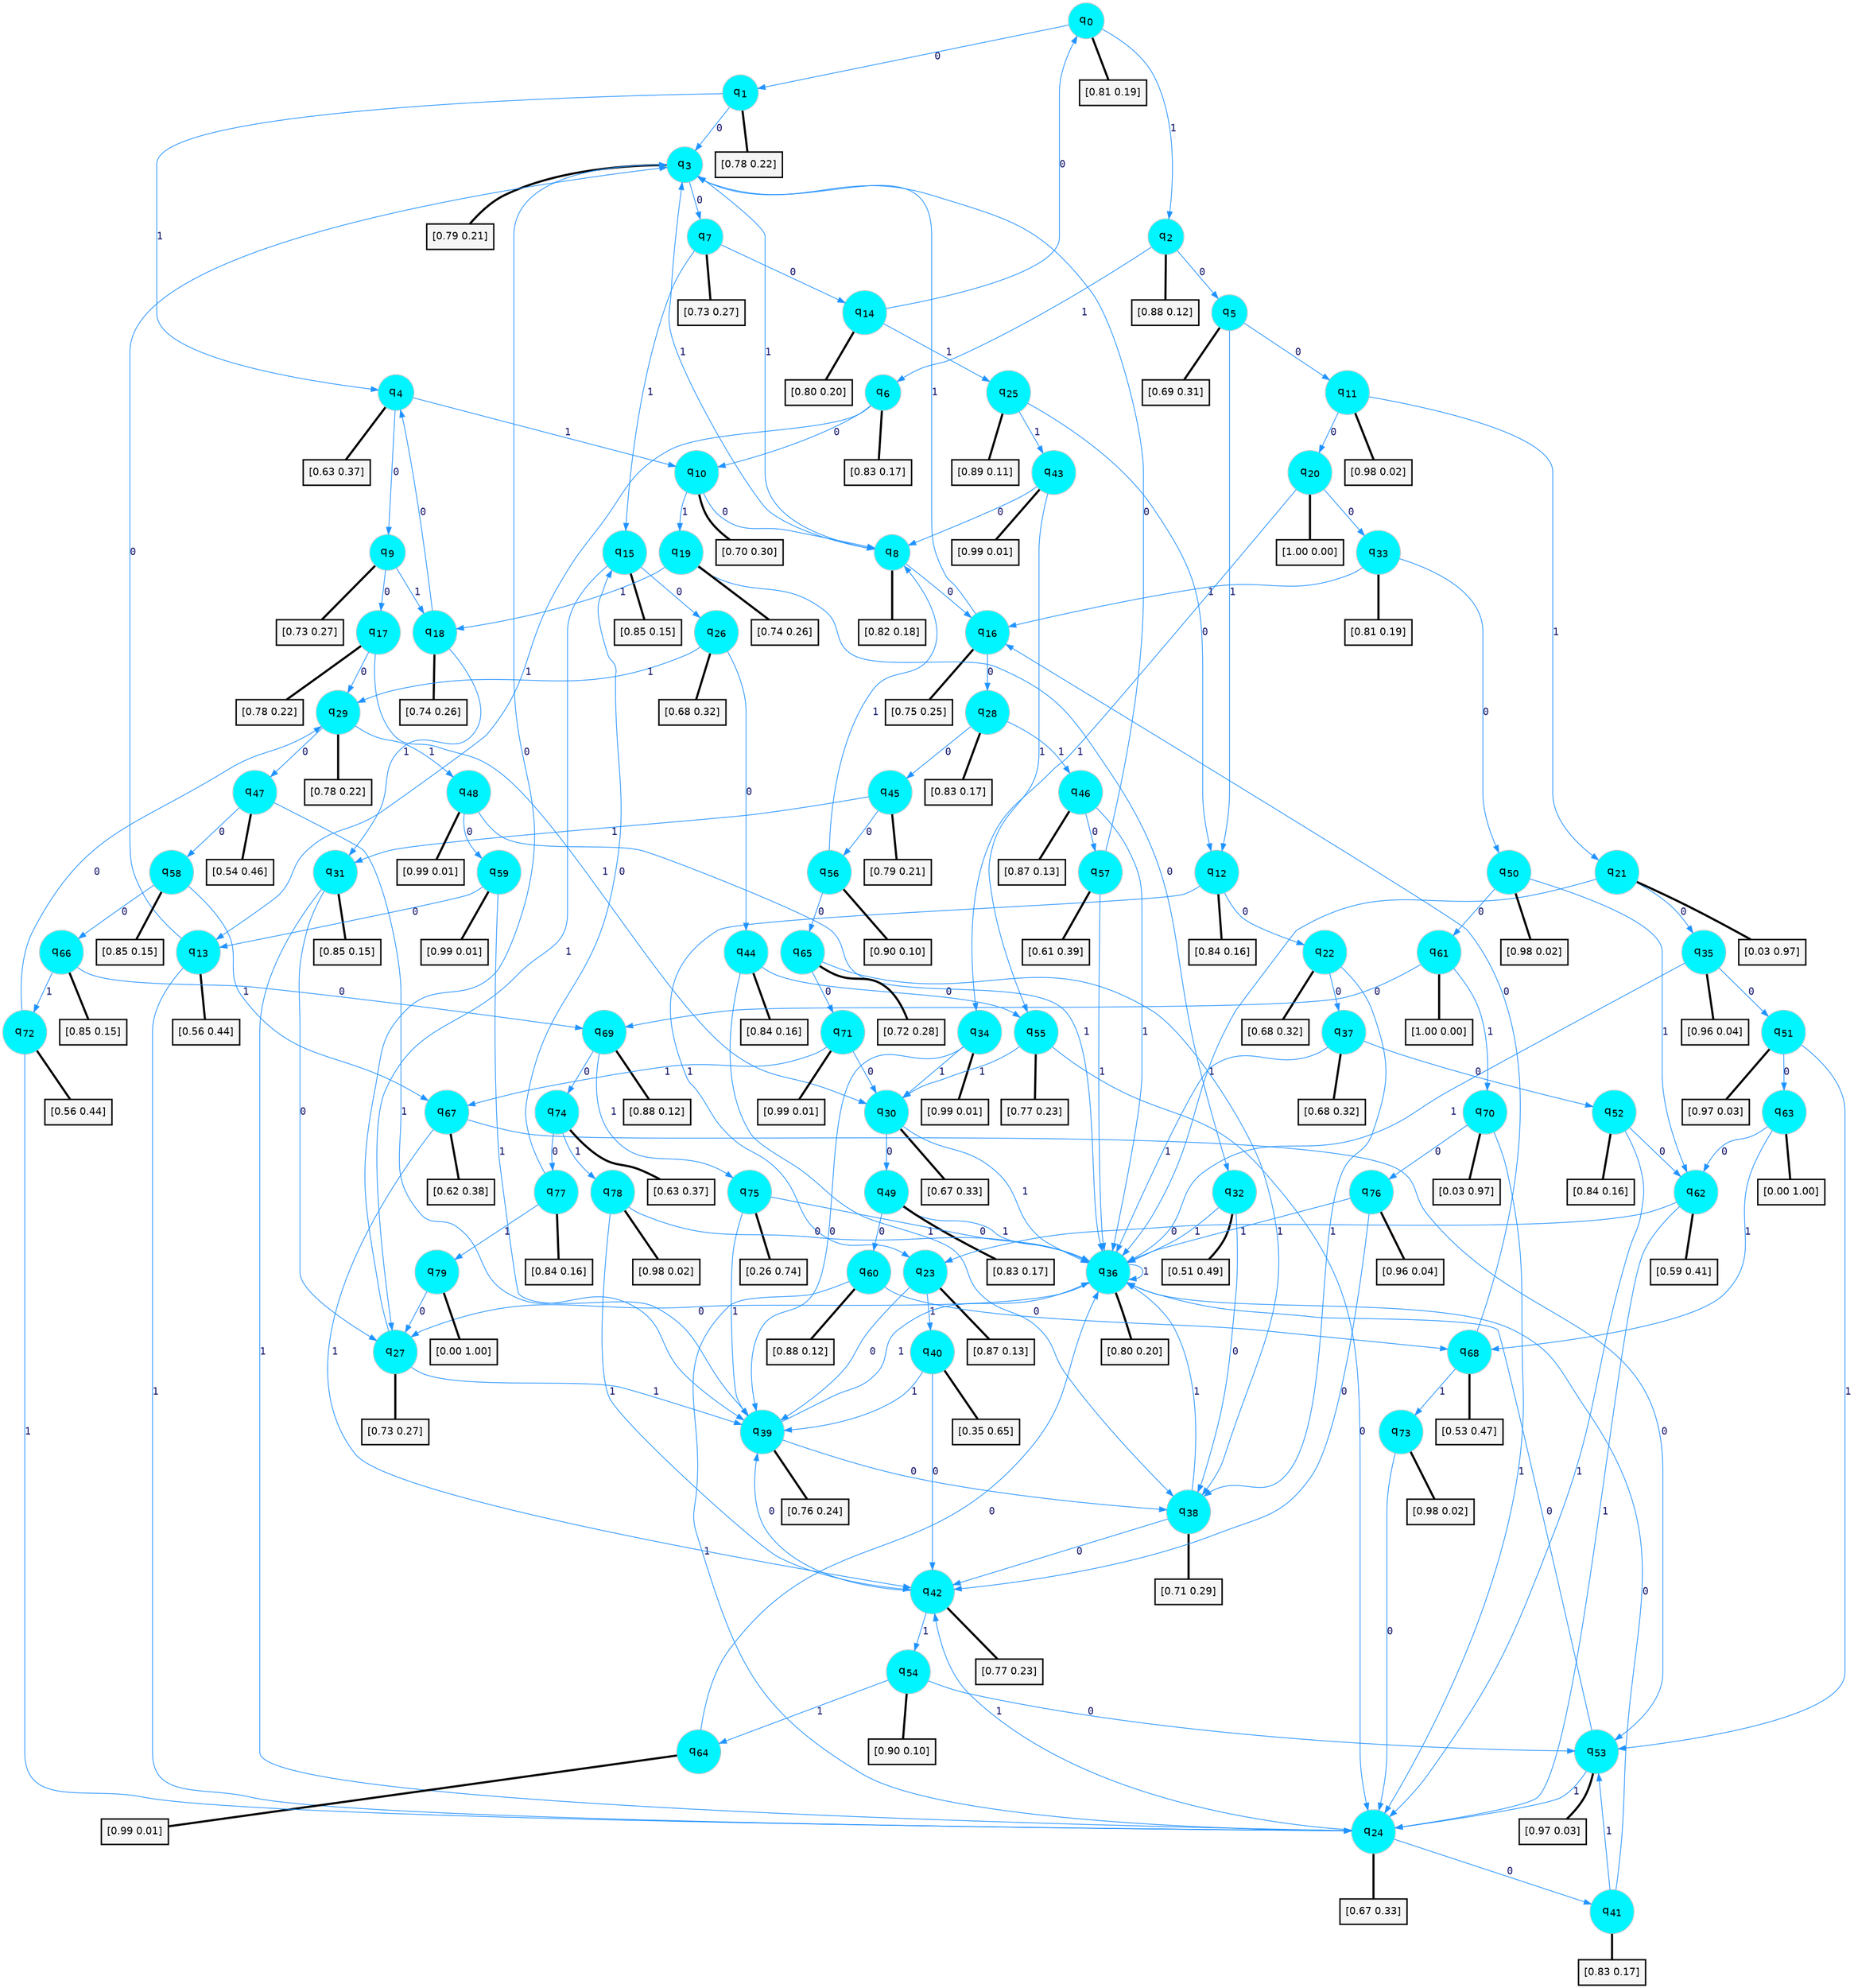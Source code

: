 digraph G {
graph [
bgcolor=transparent, dpi=300, rankdir=TD, size="40,25"];
node [
color=gray, fillcolor=turquoise1, fontcolor=black, fontname=Helvetica, fontsize=16, fontweight=bold, shape=circle, style=filled];
edge [
arrowsize=1, color=dodgerblue1, fontcolor=midnightblue, fontname=courier, fontweight=bold, penwidth=1, style=solid, weight=20];
0[label=<q<SUB>0</SUB>>];
1[label=<q<SUB>1</SUB>>];
2[label=<q<SUB>2</SUB>>];
3[label=<q<SUB>3</SUB>>];
4[label=<q<SUB>4</SUB>>];
5[label=<q<SUB>5</SUB>>];
6[label=<q<SUB>6</SUB>>];
7[label=<q<SUB>7</SUB>>];
8[label=<q<SUB>8</SUB>>];
9[label=<q<SUB>9</SUB>>];
10[label=<q<SUB>10</SUB>>];
11[label=<q<SUB>11</SUB>>];
12[label=<q<SUB>12</SUB>>];
13[label=<q<SUB>13</SUB>>];
14[label=<q<SUB>14</SUB>>];
15[label=<q<SUB>15</SUB>>];
16[label=<q<SUB>16</SUB>>];
17[label=<q<SUB>17</SUB>>];
18[label=<q<SUB>18</SUB>>];
19[label=<q<SUB>19</SUB>>];
20[label=<q<SUB>20</SUB>>];
21[label=<q<SUB>21</SUB>>];
22[label=<q<SUB>22</SUB>>];
23[label=<q<SUB>23</SUB>>];
24[label=<q<SUB>24</SUB>>];
25[label=<q<SUB>25</SUB>>];
26[label=<q<SUB>26</SUB>>];
27[label=<q<SUB>27</SUB>>];
28[label=<q<SUB>28</SUB>>];
29[label=<q<SUB>29</SUB>>];
30[label=<q<SUB>30</SUB>>];
31[label=<q<SUB>31</SUB>>];
32[label=<q<SUB>32</SUB>>];
33[label=<q<SUB>33</SUB>>];
34[label=<q<SUB>34</SUB>>];
35[label=<q<SUB>35</SUB>>];
36[label=<q<SUB>36</SUB>>];
37[label=<q<SUB>37</SUB>>];
38[label=<q<SUB>38</SUB>>];
39[label=<q<SUB>39</SUB>>];
40[label=<q<SUB>40</SUB>>];
41[label=<q<SUB>41</SUB>>];
42[label=<q<SUB>42</SUB>>];
43[label=<q<SUB>43</SUB>>];
44[label=<q<SUB>44</SUB>>];
45[label=<q<SUB>45</SUB>>];
46[label=<q<SUB>46</SUB>>];
47[label=<q<SUB>47</SUB>>];
48[label=<q<SUB>48</SUB>>];
49[label=<q<SUB>49</SUB>>];
50[label=<q<SUB>50</SUB>>];
51[label=<q<SUB>51</SUB>>];
52[label=<q<SUB>52</SUB>>];
53[label=<q<SUB>53</SUB>>];
54[label=<q<SUB>54</SUB>>];
55[label=<q<SUB>55</SUB>>];
56[label=<q<SUB>56</SUB>>];
57[label=<q<SUB>57</SUB>>];
58[label=<q<SUB>58</SUB>>];
59[label=<q<SUB>59</SUB>>];
60[label=<q<SUB>60</SUB>>];
61[label=<q<SUB>61</SUB>>];
62[label=<q<SUB>62</SUB>>];
63[label=<q<SUB>63</SUB>>];
64[label=<q<SUB>64</SUB>>];
65[label=<q<SUB>65</SUB>>];
66[label=<q<SUB>66</SUB>>];
67[label=<q<SUB>67</SUB>>];
68[label=<q<SUB>68</SUB>>];
69[label=<q<SUB>69</SUB>>];
70[label=<q<SUB>70</SUB>>];
71[label=<q<SUB>71</SUB>>];
72[label=<q<SUB>72</SUB>>];
73[label=<q<SUB>73</SUB>>];
74[label=<q<SUB>74</SUB>>];
75[label=<q<SUB>75</SUB>>];
76[label=<q<SUB>76</SUB>>];
77[label=<q<SUB>77</SUB>>];
78[label=<q<SUB>78</SUB>>];
79[label=<q<SUB>79</SUB>>];
80[label="[0.81 0.19]", shape=box,fontcolor=black, fontname=Helvetica, fontsize=14, penwidth=2, fillcolor=whitesmoke,color=black];
81[label="[0.78 0.22]", shape=box,fontcolor=black, fontname=Helvetica, fontsize=14, penwidth=2, fillcolor=whitesmoke,color=black];
82[label="[0.88 0.12]", shape=box,fontcolor=black, fontname=Helvetica, fontsize=14, penwidth=2, fillcolor=whitesmoke,color=black];
83[label="[0.79 0.21]", shape=box,fontcolor=black, fontname=Helvetica, fontsize=14, penwidth=2, fillcolor=whitesmoke,color=black];
84[label="[0.63 0.37]", shape=box,fontcolor=black, fontname=Helvetica, fontsize=14, penwidth=2, fillcolor=whitesmoke,color=black];
85[label="[0.69 0.31]", shape=box,fontcolor=black, fontname=Helvetica, fontsize=14, penwidth=2, fillcolor=whitesmoke,color=black];
86[label="[0.83 0.17]", shape=box,fontcolor=black, fontname=Helvetica, fontsize=14, penwidth=2, fillcolor=whitesmoke,color=black];
87[label="[0.73 0.27]", shape=box,fontcolor=black, fontname=Helvetica, fontsize=14, penwidth=2, fillcolor=whitesmoke,color=black];
88[label="[0.82 0.18]", shape=box,fontcolor=black, fontname=Helvetica, fontsize=14, penwidth=2, fillcolor=whitesmoke,color=black];
89[label="[0.73 0.27]", shape=box,fontcolor=black, fontname=Helvetica, fontsize=14, penwidth=2, fillcolor=whitesmoke,color=black];
90[label="[0.70 0.30]", shape=box,fontcolor=black, fontname=Helvetica, fontsize=14, penwidth=2, fillcolor=whitesmoke,color=black];
91[label="[0.98 0.02]", shape=box,fontcolor=black, fontname=Helvetica, fontsize=14, penwidth=2, fillcolor=whitesmoke,color=black];
92[label="[0.84 0.16]", shape=box,fontcolor=black, fontname=Helvetica, fontsize=14, penwidth=2, fillcolor=whitesmoke,color=black];
93[label="[0.56 0.44]", shape=box,fontcolor=black, fontname=Helvetica, fontsize=14, penwidth=2, fillcolor=whitesmoke,color=black];
94[label="[0.80 0.20]", shape=box,fontcolor=black, fontname=Helvetica, fontsize=14, penwidth=2, fillcolor=whitesmoke,color=black];
95[label="[0.85 0.15]", shape=box,fontcolor=black, fontname=Helvetica, fontsize=14, penwidth=2, fillcolor=whitesmoke,color=black];
96[label="[0.75 0.25]", shape=box,fontcolor=black, fontname=Helvetica, fontsize=14, penwidth=2, fillcolor=whitesmoke,color=black];
97[label="[0.78 0.22]", shape=box,fontcolor=black, fontname=Helvetica, fontsize=14, penwidth=2, fillcolor=whitesmoke,color=black];
98[label="[0.74 0.26]", shape=box,fontcolor=black, fontname=Helvetica, fontsize=14, penwidth=2, fillcolor=whitesmoke,color=black];
99[label="[0.74 0.26]", shape=box,fontcolor=black, fontname=Helvetica, fontsize=14, penwidth=2, fillcolor=whitesmoke,color=black];
100[label="[1.00 0.00]", shape=box,fontcolor=black, fontname=Helvetica, fontsize=14, penwidth=2, fillcolor=whitesmoke,color=black];
101[label="[0.03 0.97]", shape=box,fontcolor=black, fontname=Helvetica, fontsize=14, penwidth=2, fillcolor=whitesmoke,color=black];
102[label="[0.68 0.32]", shape=box,fontcolor=black, fontname=Helvetica, fontsize=14, penwidth=2, fillcolor=whitesmoke,color=black];
103[label="[0.87 0.13]", shape=box,fontcolor=black, fontname=Helvetica, fontsize=14, penwidth=2, fillcolor=whitesmoke,color=black];
104[label="[0.67 0.33]", shape=box,fontcolor=black, fontname=Helvetica, fontsize=14, penwidth=2, fillcolor=whitesmoke,color=black];
105[label="[0.89 0.11]", shape=box,fontcolor=black, fontname=Helvetica, fontsize=14, penwidth=2, fillcolor=whitesmoke,color=black];
106[label="[0.68 0.32]", shape=box,fontcolor=black, fontname=Helvetica, fontsize=14, penwidth=2, fillcolor=whitesmoke,color=black];
107[label="[0.73 0.27]", shape=box,fontcolor=black, fontname=Helvetica, fontsize=14, penwidth=2, fillcolor=whitesmoke,color=black];
108[label="[0.83 0.17]", shape=box,fontcolor=black, fontname=Helvetica, fontsize=14, penwidth=2, fillcolor=whitesmoke,color=black];
109[label="[0.78 0.22]", shape=box,fontcolor=black, fontname=Helvetica, fontsize=14, penwidth=2, fillcolor=whitesmoke,color=black];
110[label="[0.67 0.33]", shape=box,fontcolor=black, fontname=Helvetica, fontsize=14, penwidth=2, fillcolor=whitesmoke,color=black];
111[label="[0.85 0.15]", shape=box,fontcolor=black, fontname=Helvetica, fontsize=14, penwidth=2, fillcolor=whitesmoke,color=black];
112[label="[0.51 0.49]", shape=box,fontcolor=black, fontname=Helvetica, fontsize=14, penwidth=2, fillcolor=whitesmoke,color=black];
113[label="[0.81 0.19]", shape=box,fontcolor=black, fontname=Helvetica, fontsize=14, penwidth=2, fillcolor=whitesmoke,color=black];
114[label="[0.99 0.01]", shape=box,fontcolor=black, fontname=Helvetica, fontsize=14, penwidth=2, fillcolor=whitesmoke,color=black];
115[label="[0.96 0.04]", shape=box,fontcolor=black, fontname=Helvetica, fontsize=14, penwidth=2, fillcolor=whitesmoke,color=black];
116[label="[0.80 0.20]", shape=box,fontcolor=black, fontname=Helvetica, fontsize=14, penwidth=2, fillcolor=whitesmoke,color=black];
117[label="[0.68 0.32]", shape=box,fontcolor=black, fontname=Helvetica, fontsize=14, penwidth=2, fillcolor=whitesmoke,color=black];
118[label="[0.71 0.29]", shape=box,fontcolor=black, fontname=Helvetica, fontsize=14, penwidth=2, fillcolor=whitesmoke,color=black];
119[label="[0.76 0.24]", shape=box,fontcolor=black, fontname=Helvetica, fontsize=14, penwidth=2, fillcolor=whitesmoke,color=black];
120[label="[0.35 0.65]", shape=box,fontcolor=black, fontname=Helvetica, fontsize=14, penwidth=2, fillcolor=whitesmoke,color=black];
121[label="[0.83 0.17]", shape=box,fontcolor=black, fontname=Helvetica, fontsize=14, penwidth=2, fillcolor=whitesmoke,color=black];
122[label="[0.77 0.23]", shape=box,fontcolor=black, fontname=Helvetica, fontsize=14, penwidth=2, fillcolor=whitesmoke,color=black];
123[label="[0.99 0.01]", shape=box,fontcolor=black, fontname=Helvetica, fontsize=14, penwidth=2, fillcolor=whitesmoke,color=black];
124[label="[0.84 0.16]", shape=box,fontcolor=black, fontname=Helvetica, fontsize=14, penwidth=2, fillcolor=whitesmoke,color=black];
125[label="[0.79 0.21]", shape=box,fontcolor=black, fontname=Helvetica, fontsize=14, penwidth=2, fillcolor=whitesmoke,color=black];
126[label="[0.87 0.13]", shape=box,fontcolor=black, fontname=Helvetica, fontsize=14, penwidth=2, fillcolor=whitesmoke,color=black];
127[label="[0.54 0.46]", shape=box,fontcolor=black, fontname=Helvetica, fontsize=14, penwidth=2, fillcolor=whitesmoke,color=black];
128[label="[0.99 0.01]", shape=box,fontcolor=black, fontname=Helvetica, fontsize=14, penwidth=2, fillcolor=whitesmoke,color=black];
129[label="[0.83 0.17]", shape=box,fontcolor=black, fontname=Helvetica, fontsize=14, penwidth=2, fillcolor=whitesmoke,color=black];
130[label="[0.98 0.02]", shape=box,fontcolor=black, fontname=Helvetica, fontsize=14, penwidth=2, fillcolor=whitesmoke,color=black];
131[label="[0.97 0.03]", shape=box,fontcolor=black, fontname=Helvetica, fontsize=14, penwidth=2, fillcolor=whitesmoke,color=black];
132[label="[0.84 0.16]", shape=box,fontcolor=black, fontname=Helvetica, fontsize=14, penwidth=2, fillcolor=whitesmoke,color=black];
133[label="[0.97 0.03]", shape=box,fontcolor=black, fontname=Helvetica, fontsize=14, penwidth=2, fillcolor=whitesmoke,color=black];
134[label="[0.90 0.10]", shape=box,fontcolor=black, fontname=Helvetica, fontsize=14, penwidth=2, fillcolor=whitesmoke,color=black];
135[label="[0.77 0.23]", shape=box,fontcolor=black, fontname=Helvetica, fontsize=14, penwidth=2, fillcolor=whitesmoke,color=black];
136[label="[0.90 0.10]", shape=box,fontcolor=black, fontname=Helvetica, fontsize=14, penwidth=2, fillcolor=whitesmoke,color=black];
137[label="[0.61 0.39]", shape=box,fontcolor=black, fontname=Helvetica, fontsize=14, penwidth=2, fillcolor=whitesmoke,color=black];
138[label="[0.85 0.15]", shape=box,fontcolor=black, fontname=Helvetica, fontsize=14, penwidth=2, fillcolor=whitesmoke,color=black];
139[label="[0.99 0.01]", shape=box,fontcolor=black, fontname=Helvetica, fontsize=14, penwidth=2, fillcolor=whitesmoke,color=black];
140[label="[0.88 0.12]", shape=box,fontcolor=black, fontname=Helvetica, fontsize=14, penwidth=2, fillcolor=whitesmoke,color=black];
141[label="[1.00 0.00]", shape=box,fontcolor=black, fontname=Helvetica, fontsize=14, penwidth=2, fillcolor=whitesmoke,color=black];
142[label="[0.59 0.41]", shape=box,fontcolor=black, fontname=Helvetica, fontsize=14, penwidth=2, fillcolor=whitesmoke,color=black];
143[label="[0.00 1.00]", shape=box,fontcolor=black, fontname=Helvetica, fontsize=14, penwidth=2, fillcolor=whitesmoke,color=black];
144[label="[0.99 0.01]", shape=box,fontcolor=black, fontname=Helvetica, fontsize=14, penwidth=2, fillcolor=whitesmoke,color=black];
145[label="[0.72 0.28]", shape=box,fontcolor=black, fontname=Helvetica, fontsize=14, penwidth=2, fillcolor=whitesmoke,color=black];
146[label="[0.85 0.15]", shape=box,fontcolor=black, fontname=Helvetica, fontsize=14, penwidth=2, fillcolor=whitesmoke,color=black];
147[label="[0.62 0.38]", shape=box,fontcolor=black, fontname=Helvetica, fontsize=14, penwidth=2, fillcolor=whitesmoke,color=black];
148[label="[0.53 0.47]", shape=box,fontcolor=black, fontname=Helvetica, fontsize=14, penwidth=2, fillcolor=whitesmoke,color=black];
149[label="[0.88 0.12]", shape=box,fontcolor=black, fontname=Helvetica, fontsize=14, penwidth=2, fillcolor=whitesmoke,color=black];
150[label="[0.03 0.97]", shape=box,fontcolor=black, fontname=Helvetica, fontsize=14, penwidth=2, fillcolor=whitesmoke,color=black];
151[label="[0.99 0.01]", shape=box,fontcolor=black, fontname=Helvetica, fontsize=14, penwidth=2, fillcolor=whitesmoke,color=black];
152[label="[0.56 0.44]", shape=box,fontcolor=black, fontname=Helvetica, fontsize=14, penwidth=2, fillcolor=whitesmoke,color=black];
153[label="[0.98 0.02]", shape=box,fontcolor=black, fontname=Helvetica, fontsize=14, penwidth=2, fillcolor=whitesmoke,color=black];
154[label="[0.63 0.37]", shape=box,fontcolor=black, fontname=Helvetica, fontsize=14, penwidth=2, fillcolor=whitesmoke,color=black];
155[label="[0.26 0.74]", shape=box,fontcolor=black, fontname=Helvetica, fontsize=14, penwidth=2, fillcolor=whitesmoke,color=black];
156[label="[0.96 0.04]", shape=box,fontcolor=black, fontname=Helvetica, fontsize=14, penwidth=2, fillcolor=whitesmoke,color=black];
157[label="[0.84 0.16]", shape=box,fontcolor=black, fontname=Helvetica, fontsize=14, penwidth=2, fillcolor=whitesmoke,color=black];
158[label="[0.98 0.02]", shape=box,fontcolor=black, fontname=Helvetica, fontsize=14, penwidth=2, fillcolor=whitesmoke,color=black];
159[label="[0.00 1.00]", shape=box,fontcolor=black, fontname=Helvetica, fontsize=14, penwidth=2, fillcolor=whitesmoke,color=black];
0->1 [label=0];
0->2 [label=1];
0->80 [arrowhead=none, penwidth=3,color=black];
1->3 [label=0];
1->4 [label=1];
1->81 [arrowhead=none, penwidth=3,color=black];
2->5 [label=0];
2->6 [label=1];
2->82 [arrowhead=none, penwidth=3,color=black];
3->7 [label=0];
3->8 [label=1];
3->83 [arrowhead=none, penwidth=3,color=black];
4->9 [label=0];
4->10 [label=1];
4->84 [arrowhead=none, penwidth=3,color=black];
5->11 [label=0];
5->12 [label=1];
5->85 [arrowhead=none, penwidth=3,color=black];
6->10 [label=0];
6->13 [label=1];
6->86 [arrowhead=none, penwidth=3,color=black];
7->14 [label=0];
7->15 [label=1];
7->87 [arrowhead=none, penwidth=3,color=black];
8->16 [label=0];
8->3 [label=1];
8->88 [arrowhead=none, penwidth=3,color=black];
9->17 [label=0];
9->18 [label=1];
9->89 [arrowhead=none, penwidth=3,color=black];
10->8 [label=0];
10->19 [label=1];
10->90 [arrowhead=none, penwidth=3,color=black];
11->20 [label=0];
11->21 [label=1];
11->91 [arrowhead=none, penwidth=3,color=black];
12->22 [label=0];
12->23 [label=1];
12->92 [arrowhead=none, penwidth=3,color=black];
13->3 [label=0];
13->24 [label=1];
13->93 [arrowhead=none, penwidth=3,color=black];
14->0 [label=0];
14->25 [label=1];
14->94 [arrowhead=none, penwidth=3,color=black];
15->26 [label=0];
15->27 [label=1];
15->95 [arrowhead=none, penwidth=3,color=black];
16->28 [label=0];
16->3 [label=1];
16->96 [arrowhead=none, penwidth=3,color=black];
17->29 [label=0];
17->30 [label=1];
17->97 [arrowhead=none, penwidth=3,color=black];
18->4 [label=0];
18->31 [label=1];
18->98 [arrowhead=none, penwidth=3,color=black];
19->32 [label=0];
19->18 [label=1];
19->99 [arrowhead=none, penwidth=3,color=black];
20->33 [label=0];
20->34 [label=1];
20->100 [arrowhead=none, penwidth=3,color=black];
21->35 [label=0];
21->36 [label=1];
21->101 [arrowhead=none, penwidth=3,color=black];
22->37 [label=0];
22->38 [label=1];
22->102 [arrowhead=none, penwidth=3,color=black];
23->39 [label=0];
23->40 [label=1];
23->103 [arrowhead=none, penwidth=3,color=black];
24->41 [label=0];
24->42 [label=1];
24->104 [arrowhead=none, penwidth=3,color=black];
25->12 [label=0];
25->43 [label=1];
25->105 [arrowhead=none, penwidth=3,color=black];
26->44 [label=0];
26->29 [label=1];
26->106 [arrowhead=none, penwidth=3,color=black];
27->3 [label=0];
27->39 [label=1];
27->107 [arrowhead=none, penwidth=3,color=black];
28->45 [label=0];
28->46 [label=1];
28->108 [arrowhead=none, penwidth=3,color=black];
29->47 [label=0];
29->48 [label=1];
29->109 [arrowhead=none, penwidth=3,color=black];
30->49 [label=0];
30->36 [label=1];
30->110 [arrowhead=none, penwidth=3,color=black];
31->27 [label=0];
31->24 [label=1];
31->111 [arrowhead=none, penwidth=3,color=black];
32->38 [label=0];
32->36 [label=1];
32->112 [arrowhead=none, penwidth=3,color=black];
33->50 [label=0];
33->16 [label=1];
33->113 [arrowhead=none, penwidth=3,color=black];
34->39 [label=0];
34->30 [label=1];
34->114 [arrowhead=none, penwidth=3,color=black];
35->51 [label=0];
35->36 [label=1];
35->115 [arrowhead=none, penwidth=3,color=black];
36->27 [label=0];
36->36 [label=1];
36->116 [arrowhead=none, penwidth=3,color=black];
37->52 [label=0];
37->36 [label=1];
37->117 [arrowhead=none, penwidth=3,color=black];
38->42 [label=0];
38->36 [label=1];
38->118 [arrowhead=none, penwidth=3,color=black];
39->38 [label=0];
39->36 [label=1];
39->119 [arrowhead=none, penwidth=3,color=black];
40->42 [label=0];
40->39 [label=1];
40->120 [arrowhead=none, penwidth=3,color=black];
41->36 [label=0];
41->53 [label=1];
41->121 [arrowhead=none, penwidth=3,color=black];
42->39 [label=0];
42->54 [label=1];
42->122 [arrowhead=none, penwidth=3,color=black];
43->8 [label=0];
43->55 [label=1];
43->123 [arrowhead=none, penwidth=3,color=black];
44->55 [label=0];
44->38 [label=1];
44->124 [arrowhead=none, penwidth=3,color=black];
45->56 [label=0];
45->31 [label=1];
45->125 [arrowhead=none, penwidth=3,color=black];
46->57 [label=0];
46->36 [label=1];
46->126 [arrowhead=none, penwidth=3,color=black];
47->58 [label=0];
47->39 [label=1];
47->127 [arrowhead=none, penwidth=3,color=black];
48->59 [label=0];
48->36 [label=1];
48->128 [arrowhead=none, penwidth=3,color=black];
49->60 [label=0];
49->36 [label=1];
49->129 [arrowhead=none, penwidth=3,color=black];
50->61 [label=0];
50->62 [label=1];
50->130 [arrowhead=none, penwidth=3,color=black];
51->63 [label=0];
51->53 [label=1];
51->131 [arrowhead=none, penwidth=3,color=black];
52->62 [label=0];
52->24 [label=1];
52->132 [arrowhead=none, penwidth=3,color=black];
53->36 [label=0];
53->24 [label=1];
53->133 [arrowhead=none, penwidth=3,color=black];
54->53 [label=0];
54->64 [label=1];
54->134 [arrowhead=none, penwidth=3,color=black];
55->24 [label=0];
55->30 [label=1];
55->135 [arrowhead=none, penwidth=3,color=black];
56->65 [label=0];
56->8 [label=1];
56->136 [arrowhead=none, penwidth=3,color=black];
57->3 [label=0];
57->36 [label=1];
57->137 [arrowhead=none, penwidth=3,color=black];
58->66 [label=0];
58->67 [label=1];
58->138 [arrowhead=none, penwidth=3,color=black];
59->13 [label=0];
59->39 [label=1];
59->139 [arrowhead=none, penwidth=3,color=black];
60->68 [label=0];
60->24 [label=1];
60->140 [arrowhead=none, penwidth=3,color=black];
61->69 [label=0];
61->70 [label=1];
61->141 [arrowhead=none, penwidth=3,color=black];
62->23 [label=0];
62->24 [label=1];
62->142 [arrowhead=none, penwidth=3,color=black];
63->62 [label=0];
63->68 [label=1];
63->143 [arrowhead=none, penwidth=3,color=black];
64->36 [label=0];
64->144 [arrowhead=none, penwidth=3,color=black];
65->71 [label=0];
65->38 [label=1];
65->145 [arrowhead=none, penwidth=3,color=black];
66->69 [label=0];
66->72 [label=1];
66->146 [arrowhead=none, penwidth=3,color=black];
67->53 [label=0];
67->42 [label=1];
67->147 [arrowhead=none, penwidth=3,color=black];
68->16 [label=0];
68->73 [label=1];
68->148 [arrowhead=none, penwidth=3,color=black];
69->74 [label=0];
69->75 [label=1];
69->149 [arrowhead=none, penwidth=3,color=black];
70->76 [label=0];
70->24 [label=1];
70->150 [arrowhead=none, penwidth=3,color=black];
71->30 [label=0];
71->67 [label=1];
71->151 [arrowhead=none, penwidth=3,color=black];
72->29 [label=0];
72->24 [label=1];
72->152 [arrowhead=none, penwidth=3,color=black];
73->24 [label=0];
73->153 [arrowhead=none, penwidth=3,color=black];
74->77 [label=0];
74->78 [label=1];
74->154 [arrowhead=none, penwidth=3,color=black];
75->36 [label=0];
75->39 [label=1];
75->155 [arrowhead=none, penwidth=3,color=black];
76->42 [label=0];
76->36 [label=1];
76->156 [arrowhead=none, penwidth=3,color=black];
77->15 [label=0];
77->79 [label=1];
77->157 [arrowhead=none, penwidth=3,color=black];
78->36 [label=0];
78->42 [label=1];
78->158 [arrowhead=none, penwidth=3,color=black];
79->27 [label=0];
79->159 [arrowhead=none, penwidth=3,color=black];
}
